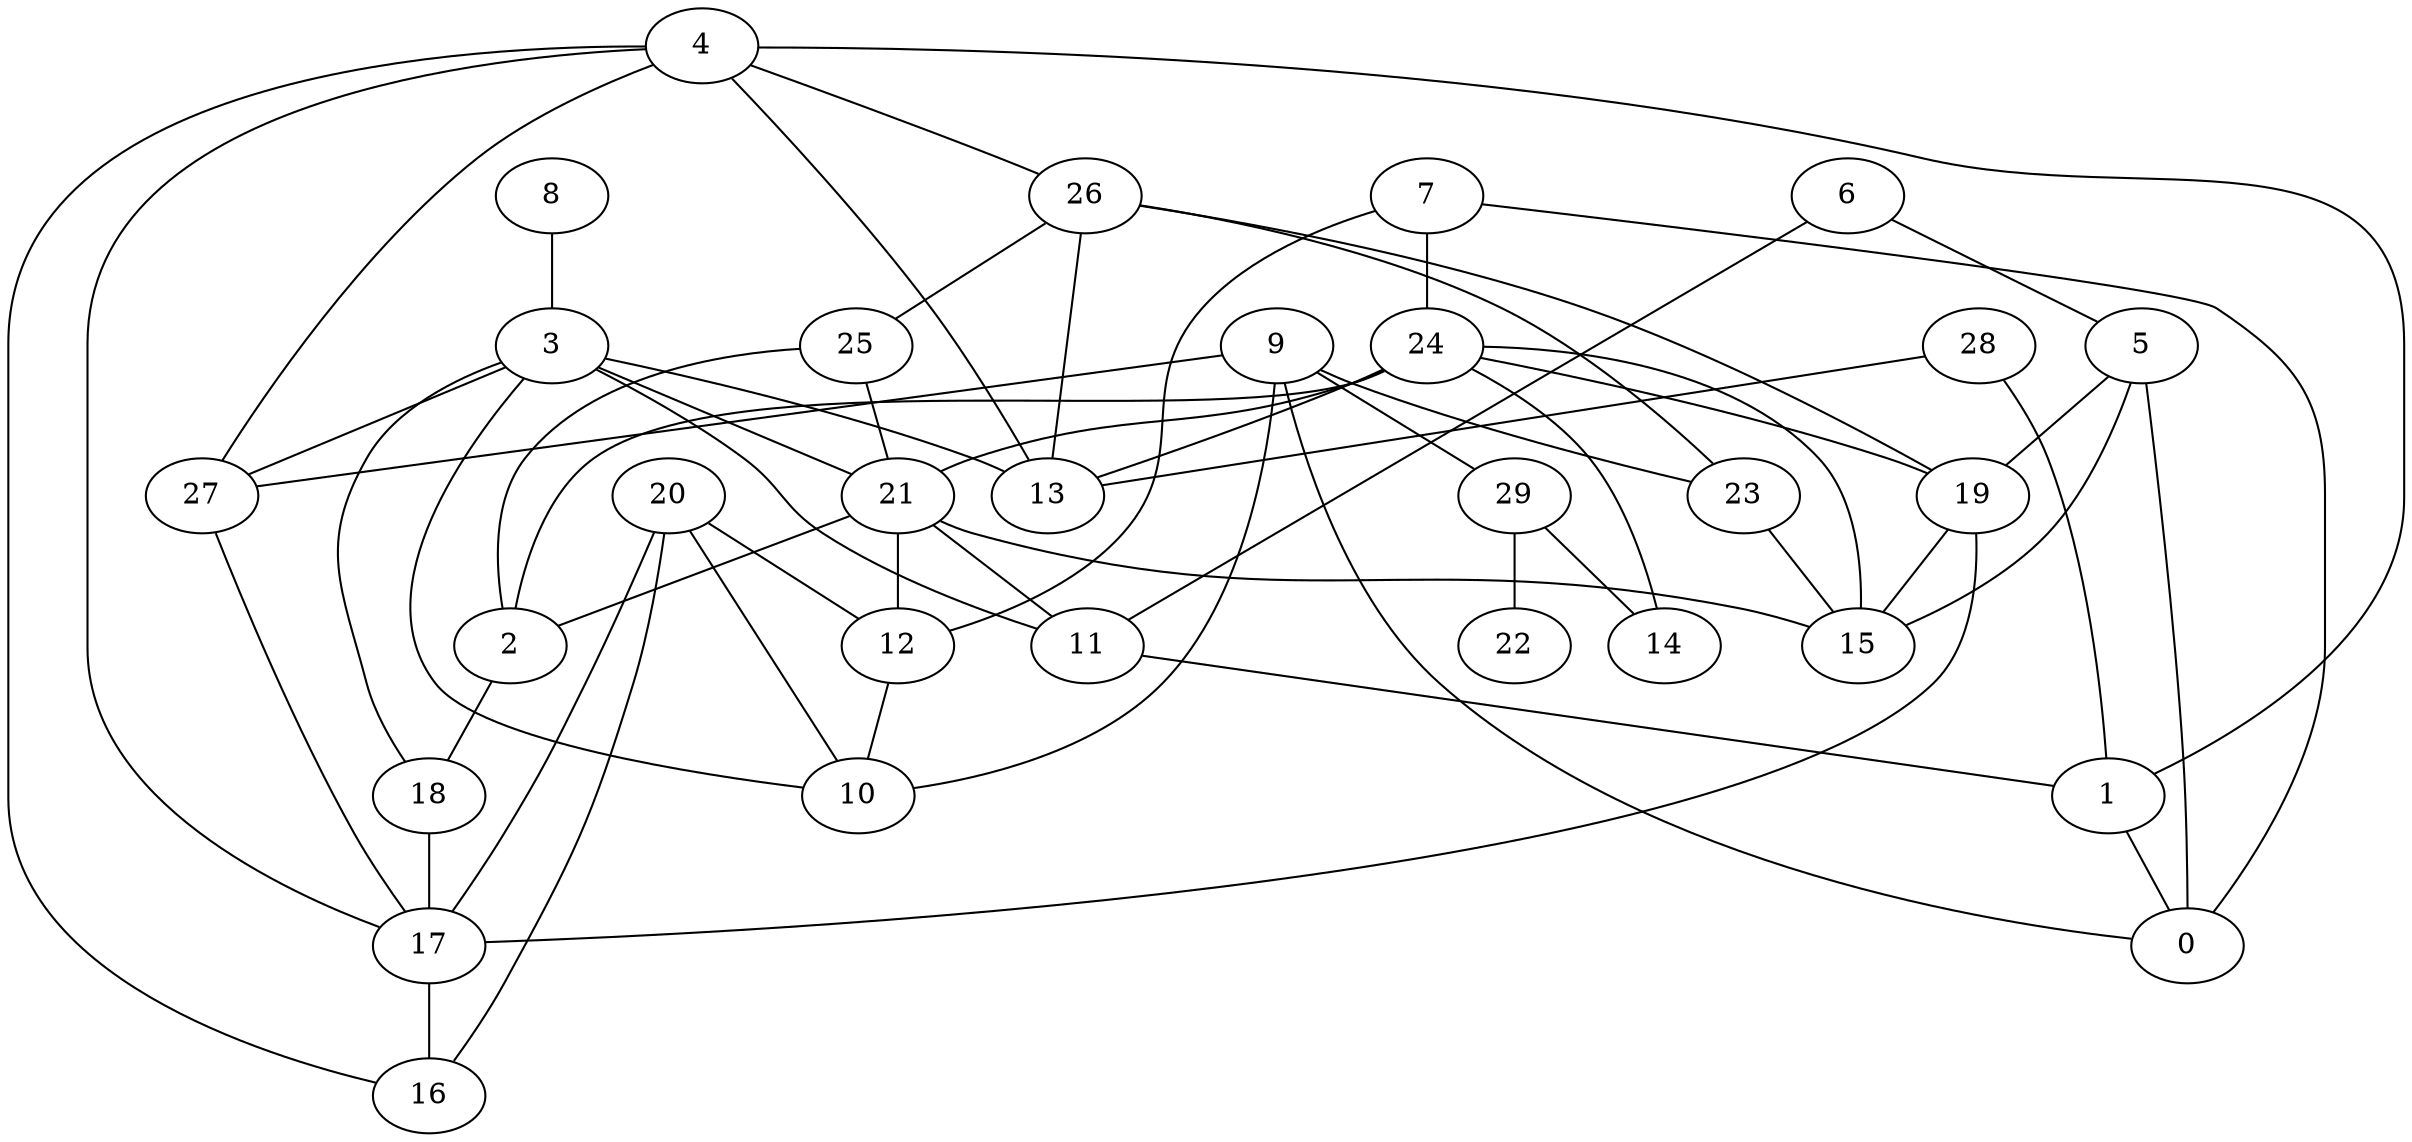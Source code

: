 digraph GG_graph {

subgraph G_graph {
edge [color = black]
"20" -> "17" [dir = none]
"26" -> "23" [dir = none]
"26" -> "13" [dir = none]
"9" -> "29" [dir = none]
"9" -> "10" [dir = none]
"1" -> "0" [dir = none]
"8" -> "3" [dir = none]
"4" -> "16" [dir = none]
"4" -> "1" [dir = none]
"4" -> "13" [dir = none]
"29" -> "14" [dir = none]
"29" -> "22" [dir = none]
"5" -> "15" [dir = none]
"18" -> "17" [dir = none]
"24" -> "15" [dir = none]
"21" -> "2" [dir = none]
"21" -> "12" [dir = none]
"21" -> "15" [dir = none]
"19" -> "15" [dir = none]
"3" -> "27" [dir = none]
"3" -> "11" [dir = none]
"3" -> "21" [dir = none]
"3" -> "18" [dir = none]
"3" -> "10" [dir = none]
"3" -> "13" [dir = none]
"6" -> "5" [dir = none]
"25" -> "2" [dir = none]
"7" -> "24" [dir = none]
"28" -> "1" [dir = none]
"24" -> "13" [dir = none]
"12" -> "10" [dir = none]
"20" -> "10" [dir = none]
"21" -> "11" [dir = none]
"17" -> "16" [dir = none]
"9" -> "27" [dir = none]
"7" -> "0" [dir = none]
"24" -> "21" [dir = none]
"27" -> "17" [dir = none]
"26" -> "19" [dir = none]
"20" -> "12" [dir = none]
"4" -> "17" [dir = none]
"24" -> "2" [dir = none]
"2" -> "18" [dir = none]
"5" -> "0" [dir = none]
"28" -> "13" [dir = none]
"9" -> "23" [dir = none]
"25" -> "21" [dir = none]
"7" -> "12" [dir = none]
"23" -> "15" [dir = none]
"11" -> "1" [dir = none]
"19" -> "17" [dir = none]
"24" -> "19" [dir = none]
"26" -> "25" [dir = none]
"5" -> "19" [dir = none]
"4" -> "26" [dir = none]
"9" -> "0" [dir = none]
"4" -> "27" [dir = none]
"6" -> "11" [dir = none]
"20" -> "16" [dir = none]
"24" -> "14" [dir = none]
}

}
